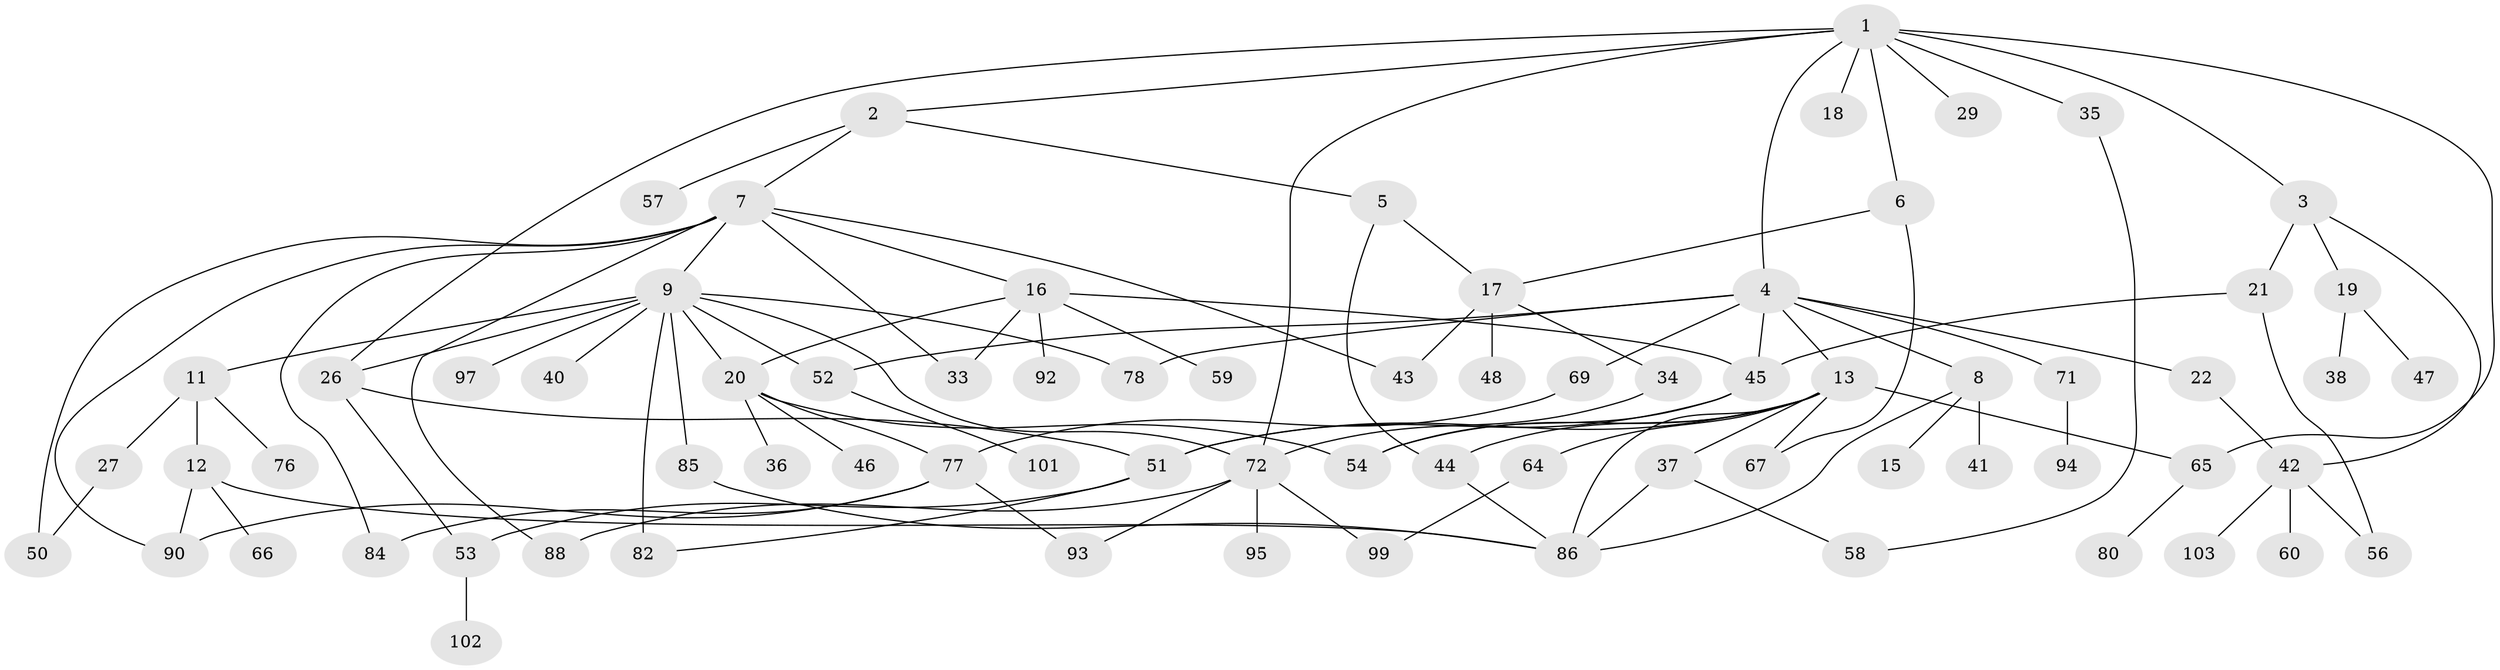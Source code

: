 // Generated by graph-tools (version 1.1) at 2025/51/02/27/25 19:51:41]
// undirected, 74 vertices, 109 edges
graph export_dot {
graph [start="1"]
  node [color=gray90,style=filled];
  1 [super="+14"];
  2;
  3 [super="+10"];
  4 [super="+32"];
  5 [super="+39"];
  6 [super="+28"];
  7 [super="+63"];
  8;
  9 [super="+23"];
  11 [super="+30"];
  12 [super="+49"];
  13 [super="+62"];
  15;
  16 [super="+24"];
  17 [super="+100"];
  18;
  19;
  20 [super="+81"];
  21 [super="+68"];
  22 [super="+25"];
  26 [super="+31"];
  27 [super="+87"];
  29;
  33;
  34;
  35 [super="+55"];
  36 [super="+75"];
  37;
  38 [super="+70"];
  40;
  41;
  42 [super="+91"];
  43;
  44;
  45 [super="+61"];
  46;
  47;
  48;
  50;
  51;
  52 [super="+79"];
  53 [super="+96"];
  54;
  56 [super="+89"];
  57;
  58;
  59;
  60;
  64;
  65 [super="+74"];
  66;
  67 [super="+73"];
  69;
  71;
  72 [super="+83"];
  76;
  77 [super="+104"];
  78;
  80;
  82;
  84;
  85;
  86 [super="+98"];
  88;
  90;
  92;
  93;
  94;
  95;
  97;
  99;
  101;
  102;
  103;
  1 -- 2;
  1 -- 3;
  1 -- 4;
  1 -- 6;
  1 -- 29;
  1 -- 35;
  1 -- 72;
  1 -- 18;
  1 -- 26;
  1 -- 65;
  2 -- 5;
  2 -- 7;
  2 -- 57;
  3 -- 21;
  3 -- 19;
  3 -- 42;
  4 -- 8;
  4 -- 13;
  4 -- 22;
  4 -- 71;
  4 -- 78;
  4 -- 69;
  4 -- 52;
  4 -- 45;
  5 -- 44;
  5 -- 17;
  6 -- 17;
  6 -- 67;
  7 -- 9;
  7 -- 16;
  7 -- 33;
  7 -- 50;
  7 -- 84;
  7 -- 88;
  7 -- 90;
  7 -- 43;
  8 -- 15;
  8 -- 41;
  8 -- 86;
  9 -- 11;
  9 -- 72;
  9 -- 78;
  9 -- 82;
  9 -- 85;
  9 -- 97;
  9 -- 52;
  9 -- 40;
  9 -- 26;
  9 -- 20;
  11 -- 12;
  11 -- 27;
  11 -- 76;
  12 -- 66;
  12 -- 90;
  12 -- 86;
  13 -- 37;
  13 -- 54;
  13 -- 64;
  13 -- 65;
  13 -- 51;
  13 -- 67;
  13 -- 86;
  13 -- 44;
  16 -- 20;
  16 -- 45;
  16 -- 33;
  16 -- 59;
  16 -- 92;
  17 -- 34;
  17 -- 43;
  17 -- 48;
  19 -- 38;
  19 -- 47;
  20 -- 36;
  20 -- 46;
  20 -- 77;
  20 -- 54;
  21 -- 56;
  21 -- 45;
  22 -- 42;
  26 -- 51;
  26 -- 53;
  27 -- 50;
  34 -- 72;
  35 -- 58;
  37 -- 86;
  37 -- 58;
  42 -- 56;
  42 -- 60;
  42 -- 103;
  44 -- 86;
  45 -- 51 [weight=2];
  45 -- 54;
  51 -- 53;
  51 -- 82;
  52 -- 101;
  53 -- 102;
  64 -- 99;
  65 -- 80;
  69 -- 77;
  71 -- 94;
  72 -- 93;
  72 -- 99;
  72 -- 88;
  72 -- 95;
  77 -- 90;
  77 -- 93;
  77 -- 84;
  85 -- 86;
}
